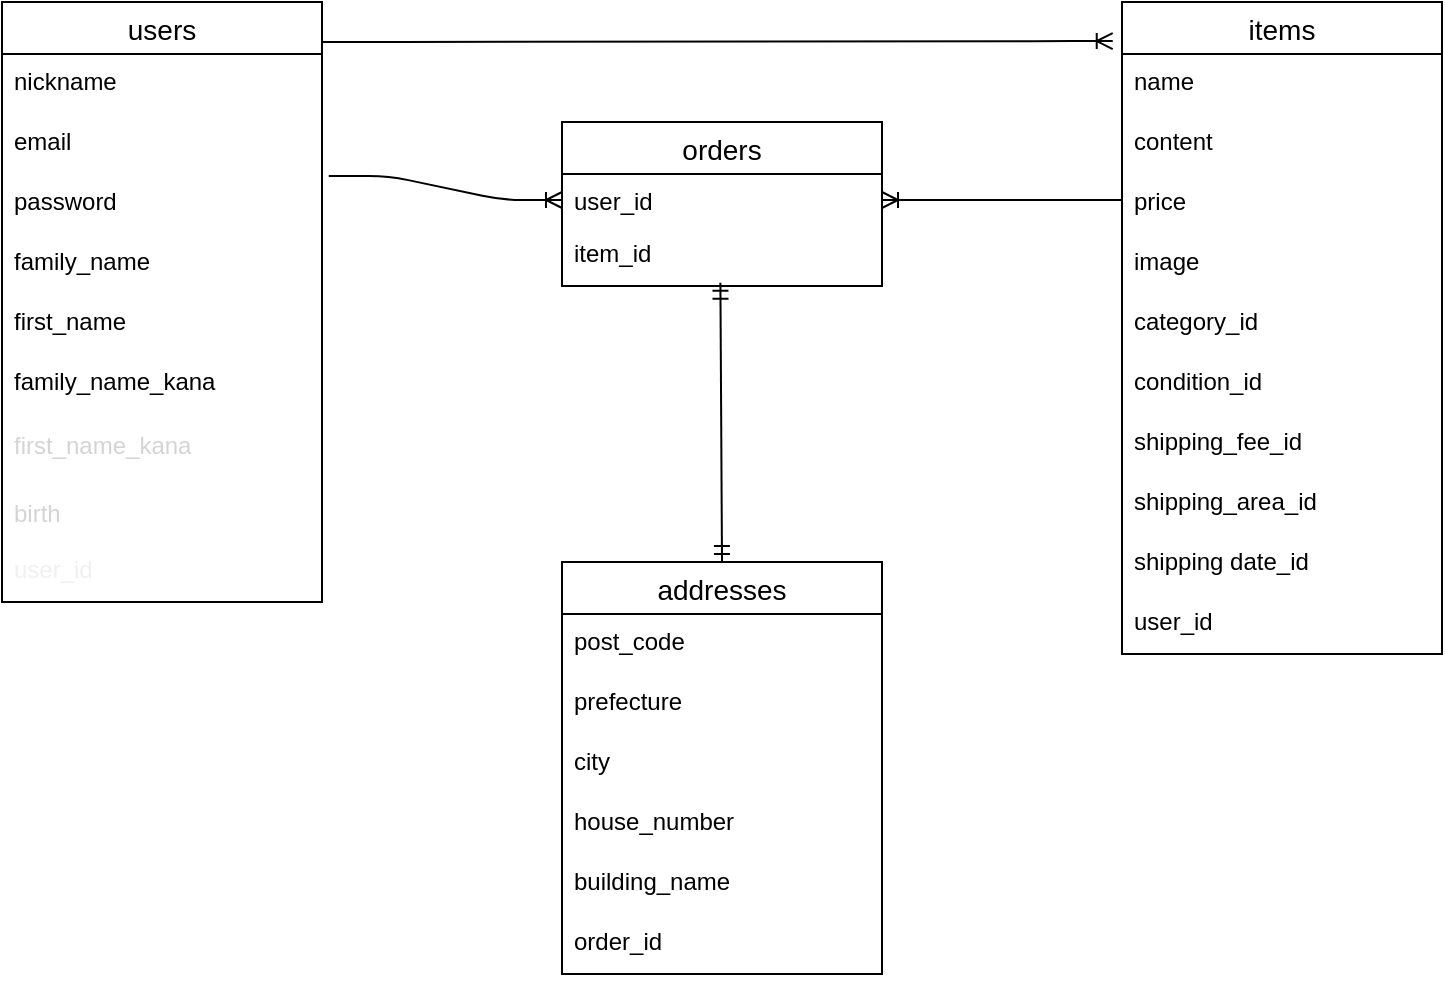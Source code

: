 <mxfile version="13.10.0" type="embed">
    <diagram id="uCqKptz8KnvizS-HZH2t" name="ページ1">
        <mxGraphModel dx="832" dy="624" grid="1" gridSize="10" guides="1" tooltips="1" connect="1" arrows="1" fold="1" page="1" pageScale="1" pageWidth="850" pageHeight="1100" math="0" shadow="0">
            <root>
                <mxCell id="0"/>
                <mxCell id="1" parent="0"/>
                <mxCell id="6" value="users" style="swimlane;fontStyle=0;childLayout=stackLayout;horizontal=1;startSize=26;horizontalStack=0;resizeParent=1;resizeParentMax=0;resizeLast=0;collapsible=1;marginBottom=0;align=center;fontSize=14;" vertex="1" parent="1">
                    <mxGeometry x="40" y="120" width="160" height="300" as="geometry"/>
                </mxCell>
                <mxCell id="3" value="nickname" style="text;strokeColor=none;fillColor=none;spacingLeft=4;spacingRight=4;overflow=hidden;rotatable=0;points=[[0,0.5],[1,0.5]];portConstraint=eastwest;fontSize=12;" vertex="1" parent="6">
                    <mxGeometry y="26" width="160" height="30" as="geometry"/>
                </mxCell>
                <mxCell id="4" value="email" style="text;strokeColor=none;fillColor=none;spacingLeft=4;spacingRight=4;overflow=hidden;rotatable=0;points=[[0,0.5],[1,0.5]];portConstraint=eastwest;fontSize=12;" vertex="1" parent="6">
                    <mxGeometry y="56" width="160" height="30" as="geometry"/>
                </mxCell>
                <mxCell id="5" value="password" style="text;strokeColor=none;fillColor=none;spacingLeft=4;spacingRight=4;overflow=hidden;rotatable=0;points=[[0,0.5],[1,0.5]];portConstraint=eastwest;fontSize=12;" vertex="1" parent="6">
                    <mxGeometry y="86" width="160" height="30" as="geometry"/>
                </mxCell>
                <mxCell id="7" value="family_name " style="text;strokeColor=none;fillColor=none;spacingLeft=4;spacingRight=4;overflow=hidden;rotatable=0;points=[[0,0.5],[1,0.5]];portConstraint=eastwest;fontSize=12;" vertex="1" parent="6">
                    <mxGeometry y="116" width="160" height="30" as="geometry"/>
                </mxCell>
                <mxCell id="8" value="first_name" style="text;strokeColor=none;fillColor=none;spacingLeft=4;spacingRight=4;overflow=hidden;rotatable=0;points=[[0,0.5],[1,0.5]];portConstraint=eastwest;fontSize=12;" vertex="1" parent="6">
                    <mxGeometry y="146" width="160" height="30" as="geometry"/>
                </mxCell>
                <mxCell id="9" value="family_name_kana" style="text;strokeColor=none;fillColor=none;spacingLeft=4;spacingRight=4;overflow=hidden;rotatable=0;points=[[0,0.5],[1,0.5]];portConstraint=eastwest;fontSize=12;" vertex="1" parent="6">
                    <mxGeometry y="176" width="160" height="30" as="geometry"/>
                </mxCell>
                <mxCell id="11" value="&lt;div style=&quot;color: rgb(212, 212, 212); line-height: 18px;&quot;&gt;first_name_kana&lt;/div&gt;" style="text;html=1;strokeColor=none;fillColor=none;align=left;verticalAlign=top;whiteSpace=wrap;rounded=0;labelBackgroundColor=none;spacingLeft=4;spacingRight=4;" vertex="1" parent="6">
                    <mxGeometry y="206" width="160" height="34" as="geometry"/>
                </mxCell>
                <mxCell id="12" value="&lt;div style=&quot;color: rgb(212 , 212 , 212) ; line-height: 18px&quot;&gt;birth&lt;/div&gt;" style="text;html=1;strokeColor=none;fillColor=none;align=left;verticalAlign=top;whiteSpace=wrap;rounded=0;labelBackgroundColor=none;spacingLeft=4;spacingRight=4;" vertex="1" parent="6">
                    <mxGeometry y="240" width="160" height="30" as="geometry"/>
                </mxCell>
                <mxCell id="16" value="user_id" style="text;html=1;strokeColor=none;fillColor=none;align=left;verticalAlign=top;whiteSpace=wrap;rounded=0;labelBackgroundColor=none;fontColor=#f0f0f0;spacingLeft=4;spacingRight=4;" vertex="1" parent="6">
                    <mxGeometry y="270" width="160" height="30" as="geometry"/>
                </mxCell>
                <mxCell id="mV_dkBdpAy67iQQKkgaF-21" value="items" style="swimlane;fontStyle=0;childLayout=stackLayout;horizontal=1;startSize=26;horizontalStack=0;resizeParent=1;resizeParentMax=0;resizeLast=0;collapsible=1;marginBottom=0;align=center;fontSize=14;labelBackgroundColor=none;" vertex="1" parent="1">
                    <mxGeometry x="600" y="120" width="160" height="326" as="geometry"/>
                </mxCell>
                <mxCell id="mV_dkBdpAy67iQQKkgaF-22" value="name" style="text;strokeColor=none;fillColor=none;spacingLeft=4;spacingRight=4;overflow=hidden;rotatable=0;points=[[0,0.5],[1,0.5]];portConstraint=eastwest;fontSize=12;" vertex="1" parent="mV_dkBdpAy67iQQKkgaF-21">
                    <mxGeometry y="26" width="160" height="30" as="geometry"/>
                </mxCell>
                <mxCell id="mV_dkBdpAy67iQQKkgaF-23" value="content" style="text;strokeColor=none;fillColor=none;spacingLeft=4;spacingRight=4;overflow=hidden;rotatable=0;points=[[0,0.5],[1,0.5]];portConstraint=eastwest;fontSize=12;" vertex="1" parent="mV_dkBdpAy67iQQKkgaF-21">
                    <mxGeometry y="56" width="160" height="30" as="geometry"/>
                </mxCell>
                <mxCell id="mV_dkBdpAy67iQQKkgaF-24" value="price " style="text;strokeColor=none;fillColor=none;spacingLeft=4;spacingRight=4;overflow=hidden;rotatable=0;points=[[0,0.5],[1,0.5]];portConstraint=eastwest;fontSize=12;" vertex="1" parent="mV_dkBdpAy67iQQKkgaF-21">
                    <mxGeometry y="86" width="160" height="30" as="geometry"/>
                </mxCell>
                <mxCell id="mV_dkBdpAy67iQQKkgaF-25" value="image" style="text;strokeColor=none;fillColor=none;spacingLeft=4;spacingRight=4;overflow=hidden;rotatable=0;points=[[0,0.5],[1,0.5]];portConstraint=eastwest;fontSize=12;labelBackgroundColor=none;align=left;" vertex="1" parent="mV_dkBdpAy67iQQKkgaF-21">
                    <mxGeometry y="116" width="160" height="30" as="geometry"/>
                </mxCell>
                <mxCell id="mV_dkBdpAy67iQQKkgaF-26" value="category_id" style="text;strokeColor=none;fillColor=none;spacingLeft=4;spacingRight=4;overflow=hidden;rotatable=0;points=[[0,0.5],[1,0.5]];portConstraint=eastwest;fontSize=12;labelBackgroundColor=none;align=left;" vertex="1" parent="mV_dkBdpAy67iQQKkgaF-21">
                    <mxGeometry y="146" width="160" height="30" as="geometry"/>
                </mxCell>
                <mxCell id="mV_dkBdpAy67iQQKkgaF-27" value="condition_id" style="text;strokeColor=none;fillColor=none;spacingLeft=4;spacingRight=4;overflow=hidden;rotatable=0;points=[[0,0.5],[1,0.5]];portConstraint=eastwest;fontSize=12;labelBackgroundColor=none;align=left;" vertex="1" parent="mV_dkBdpAy67iQQKkgaF-21">
                    <mxGeometry y="176" width="160" height="30" as="geometry"/>
                </mxCell>
                <mxCell id="mV_dkBdpAy67iQQKkgaF-28" value="shipping_fee_id" style="text;strokeColor=none;fillColor=none;spacingLeft=4;spacingRight=4;overflow=hidden;rotatable=0;points=[[0,0.5],[1,0.5]];portConstraint=eastwest;fontSize=12;labelBackgroundColor=none;align=left;" vertex="1" parent="mV_dkBdpAy67iQQKkgaF-21">
                    <mxGeometry y="206" width="160" height="30" as="geometry"/>
                </mxCell>
                <mxCell id="mV_dkBdpAy67iQQKkgaF-29" value="shipping_area_id" style="text;strokeColor=none;fillColor=none;spacingLeft=4;spacingRight=4;overflow=hidden;rotatable=0;points=[[0,0.5],[1,0.5]];portConstraint=eastwest;fontSize=12;labelBackgroundColor=none;align=left;" vertex="1" parent="mV_dkBdpAy67iQQKkgaF-21">
                    <mxGeometry y="236" width="160" height="30" as="geometry"/>
                </mxCell>
                <mxCell id="mV_dkBdpAy67iQQKkgaF-30" value="shipping date_id" style="text;strokeColor=none;fillColor=none;spacingLeft=4;spacingRight=4;overflow=hidden;rotatable=0;points=[[0,0.5],[1,0.5]];portConstraint=eastwest;fontSize=12;labelBackgroundColor=none;align=left;" vertex="1" parent="mV_dkBdpAy67iQQKkgaF-21">
                    <mxGeometry y="266" width="160" height="30" as="geometry"/>
                </mxCell>
                <mxCell id="mV_dkBdpAy67iQQKkgaF-31" value="user_id" style="text;strokeColor=none;fillColor=none;spacingLeft=4;spacingRight=4;overflow=hidden;rotatable=0;points=[[0,0.5],[1,0.5]];portConstraint=eastwest;fontSize=12;labelBackgroundColor=none;align=left;" vertex="1" parent="mV_dkBdpAy67iQQKkgaF-21">
                    <mxGeometry y="296" width="160" height="30" as="geometry"/>
                </mxCell>
                <mxCell id="mV_dkBdpAy67iQQKkgaF-32" value="" style="edgeStyle=entityRelationEdgeStyle;fontSize=12;html=1;endArrow=ERoneToMany;entryX=-0.029;entryY=0.06;entryDx=0;entryDy=0;entryPerimeter=0;" edge="1" parent="1" target="mV_dkBdpAy67iQQKkgaF-21">
                    <mxGeometry width="100" height="100" relative="1" as="geometry">
                        <mxPoint x="200" y="140" as="sourcePoint"/>
                        <mxPoint x="320" y="140" as="targetPoint"/>
                    </mxGeometry>
                </mxCell>
                <mxCell id="mV_dkBdpAy67iQQKkgaF-38" value="orders" style="swimlane;fontStyle=0;childLayout=stackLayout;horizontal=1;startSize=26;horizontalStack=0;resizeParent=1;resizeParentMax=0;resizeLast=0;collapsible=1;marginBottom=0;align=center;fontSize=14;labelBackgroundColor=none;" vertex="1" parent="1">
                    <mxGeometry x="320" y="180" width="160" height="82" as="geometry"/>
                </mxCell>
                <mxCell id="mV_dkBdpAy67iQQKkgaF-39" value="user_id " style="text;strokeColor=none;fillColor=none;spacingLeft=4;spacingRight=4;overflow=hidden;rotatable=0;points=[[0,0.5],[1,0.5]];portConstraint=eastwest;fontSize=12;" vertex="1" parent="mV_dkBdpAy67iQQKkgaF-38">
                    <mxGeometry y="26" width="160" height="26" as="geometry"/>
                </mxCell>
                <mxCell id="mV_dkBdpAy67iQQKkgaF-40" value="item_id" style="text;strokeColor=none;fillColor=none;spacingLeft=4;spacingRight=4;overflow=hidden;rotatable=0;points=[[0,0.5],[1,0.5]];portConstraint=eastwest;fontSize=12;" vertex="1" parent="mV_dkBdpAy67iQQKkgaF-38">
                    <mxGeometry y="52" width="160" height="30" as="geometry"/>
                </mxCell>
                <mxCell id="mV_dkBdpAy67iQQKkgaF-43" value="" style="edgeStyle=entityRelationEdgeStyle;fontSize=12;html=1;endArrow=ERoneToMany;entryX=0;entryY=0.5;entryDx=0;entryDy=0;exitX=1.021;exitY=0.033;exitDx=0;exitDy=0;exitPerimeter=0;" edge="1" parent="1" source="5" target="mV_dkBdpAy67iQQKkgaF-39">
                    <mxGeometry width="100" height="100" relative="1" as="geometry">
                        <mxPoint x="200" y="390" as="sourcePoint"/>
                        <mxPoint x="300" y="290" as="targetPoint"/>
                    </mxGeometry>
                </mxCell>
                <mxCell id="mV_dkBdpAy67iQQKkgaF-44" value="" style="fontSize=12;html=1;endArrow=ERoneToMany;entryX=1;entryY=0.5;entryDx=0;entryDy=0;" edge="1" parent="1" target="mV_dkBdpAy67iQQKkgaF-39">
                    <mxGeometry width="100" height="100" relative="1" as="geometry">
                        <mxPoint x="600" y="219" as="sourcePoint"/>
                        <mxPoint x="480" y="277" as="targetPoint"/>
                    </mxGeometry>
                </mxCell>
                <mxCell id="mV_dkBdpAy67iQQKkgaF-49" value="addresses" style="swimlane;fontStyle=0;childLayout=stackLayout;horizontal=1;startSize=26;horizontalStack=0;resizeParent=1;resizeParentMax=0;resizeLast=0;collapsible=1;marginBottom=0;align=center;fontSize=14;labelBackgroundColor=none;" vertex="1" parent="1">
                    <mxGeometry x="320" y="400" width="160" height="206" as="geometry"/>
                </mxCell>
                <mxCell id="mV_dkBdpAy67iQQKkgaF-50" value="post_code" style="text;strokeColor=none;fillColor=none;spacingLeft=4;spacingRight=4;overflow=hidden;rotatable=0;points=[[0,0.5],[1,0.5]];portConstraint=eastwest;fontSize=12;" vertex="1" parent="mV_dkBdpAy67iQQKkgaF-49">
                    <mxGeometry y="26" width="160" height="30" as="geometry"/>
                </mxCell>
                <mxCell id="mV_dkBdpAy67iQQKkgaF-51" value="prefecture" style="text;strokeColor=none;fillColor=none;spacingLeft=4;spacingRight=4;overflow=hidden;rotatable=0;points=[[0,0.5],[1,0.5]];portConstraint=eastwest;fontSize=12;" vertex="1" parent="mV_dkBdpAy67iQQKkgaF-49">
                    <mxGeometry y="56" width="160" height="30" as="geometry"/>
                </mxCell>
                <mxCell id="mV_dkBdpAy67iQQKkgaF-52" value="city" style="text;strokeColor=none;fillColor=none;spacingLeft=4;spacingRight=4;overflow=hidden;rotatable=0;points=[[0,0.5],[1,0.5]];portConstraint=eastwest;fontSize=12;" vertex="1" parent="mV_dkBdpAy67iQQKkgaF-49">
                    <mxGeometry y="86" width="160" height="30" as="geometry"/>
                </mxCell>
                <mxCell id="mV_dkBdpAy67iQQKkgaF-53" value="house_number" style="text;strokeColor=none;fillColor=none;spacingLeft=4;spacingRight=4;overflow=hidden;rotatable=0;points=[[0,0.5],[1,0.5]];portConstraint=eastwest;fontSize=12;labelBackgroundColor=none;align=left;" vertex="1" parent="mV_dkBdpAy67iQQKkgaF-49">
                    <mxGeometry y="116" width="160" height="30" as="geometry"/>
                </mxCell>
                <mxCell id="mV_dkBdpAy67iQQKkgaF-54" value="building_name" style="text;strokeColor=none;fillColor=none;spacingLeft=4;spacingRight=4;overflow=hidden;rotatable=0;points=[[0,0.5],[1,0.5]];portConstraint=eastwest;fontSize=12;labelBackgroundColor=none;align=left;" vertex="1" parent="mV_dkBdpAy67iQQKkgaF-49">
                    <mxGeometry y="146" width="160" height="30" as="geometry"/>
                </mxCell>
                <mxCell id="mV_dkBdpAy67iQQKkgaF-55" value="order_id" style="text;strokeColor=none;fillColor=none;spacingLeft=4;spacingRight=4;overflow=hidden;rotatable=0;points=[[0,0.5],[1,0.5]];portConstraint=eastwest;fontSize=12;labelBackgroundColor=none;align=left;" vertex="1" parent="mV_dkBdpAy67iQQKkgaF-49">
                    <mxGeometry y="176" width="160" height="30" as="geometry"/>
                </mxCell>
                <mxCell id="mV_dkBdpAy67iQQKkgaF-68" value="" style="fontSize=12;html=1;endArrow=ERmandOne;startArrow=ERmandOne;exitX=0.5;exitY=0;exitDx=0;exitDy=0;entryX=0.495;entryY=0.945;entryDx=0;entryDy=0;entryPerimeter=0;" edge="1" parent="1" source="mV_dkBdpAy67iQQKkgaF-49" target="mV_dkBdpAy67iQQKkgaF-40">
                    <mxGeometry width="100" height="100" relative="1" as="geometry">
                        <mxPoint x="350" y="350" as="sourcePoint"/>
                        <mxPoint x="450" y="250" as="targetPoint"/>
                    </mxGeometry>
                </mxCell>
            </root>
        </mxGraphModel>
    </diagram>
</mxfile>